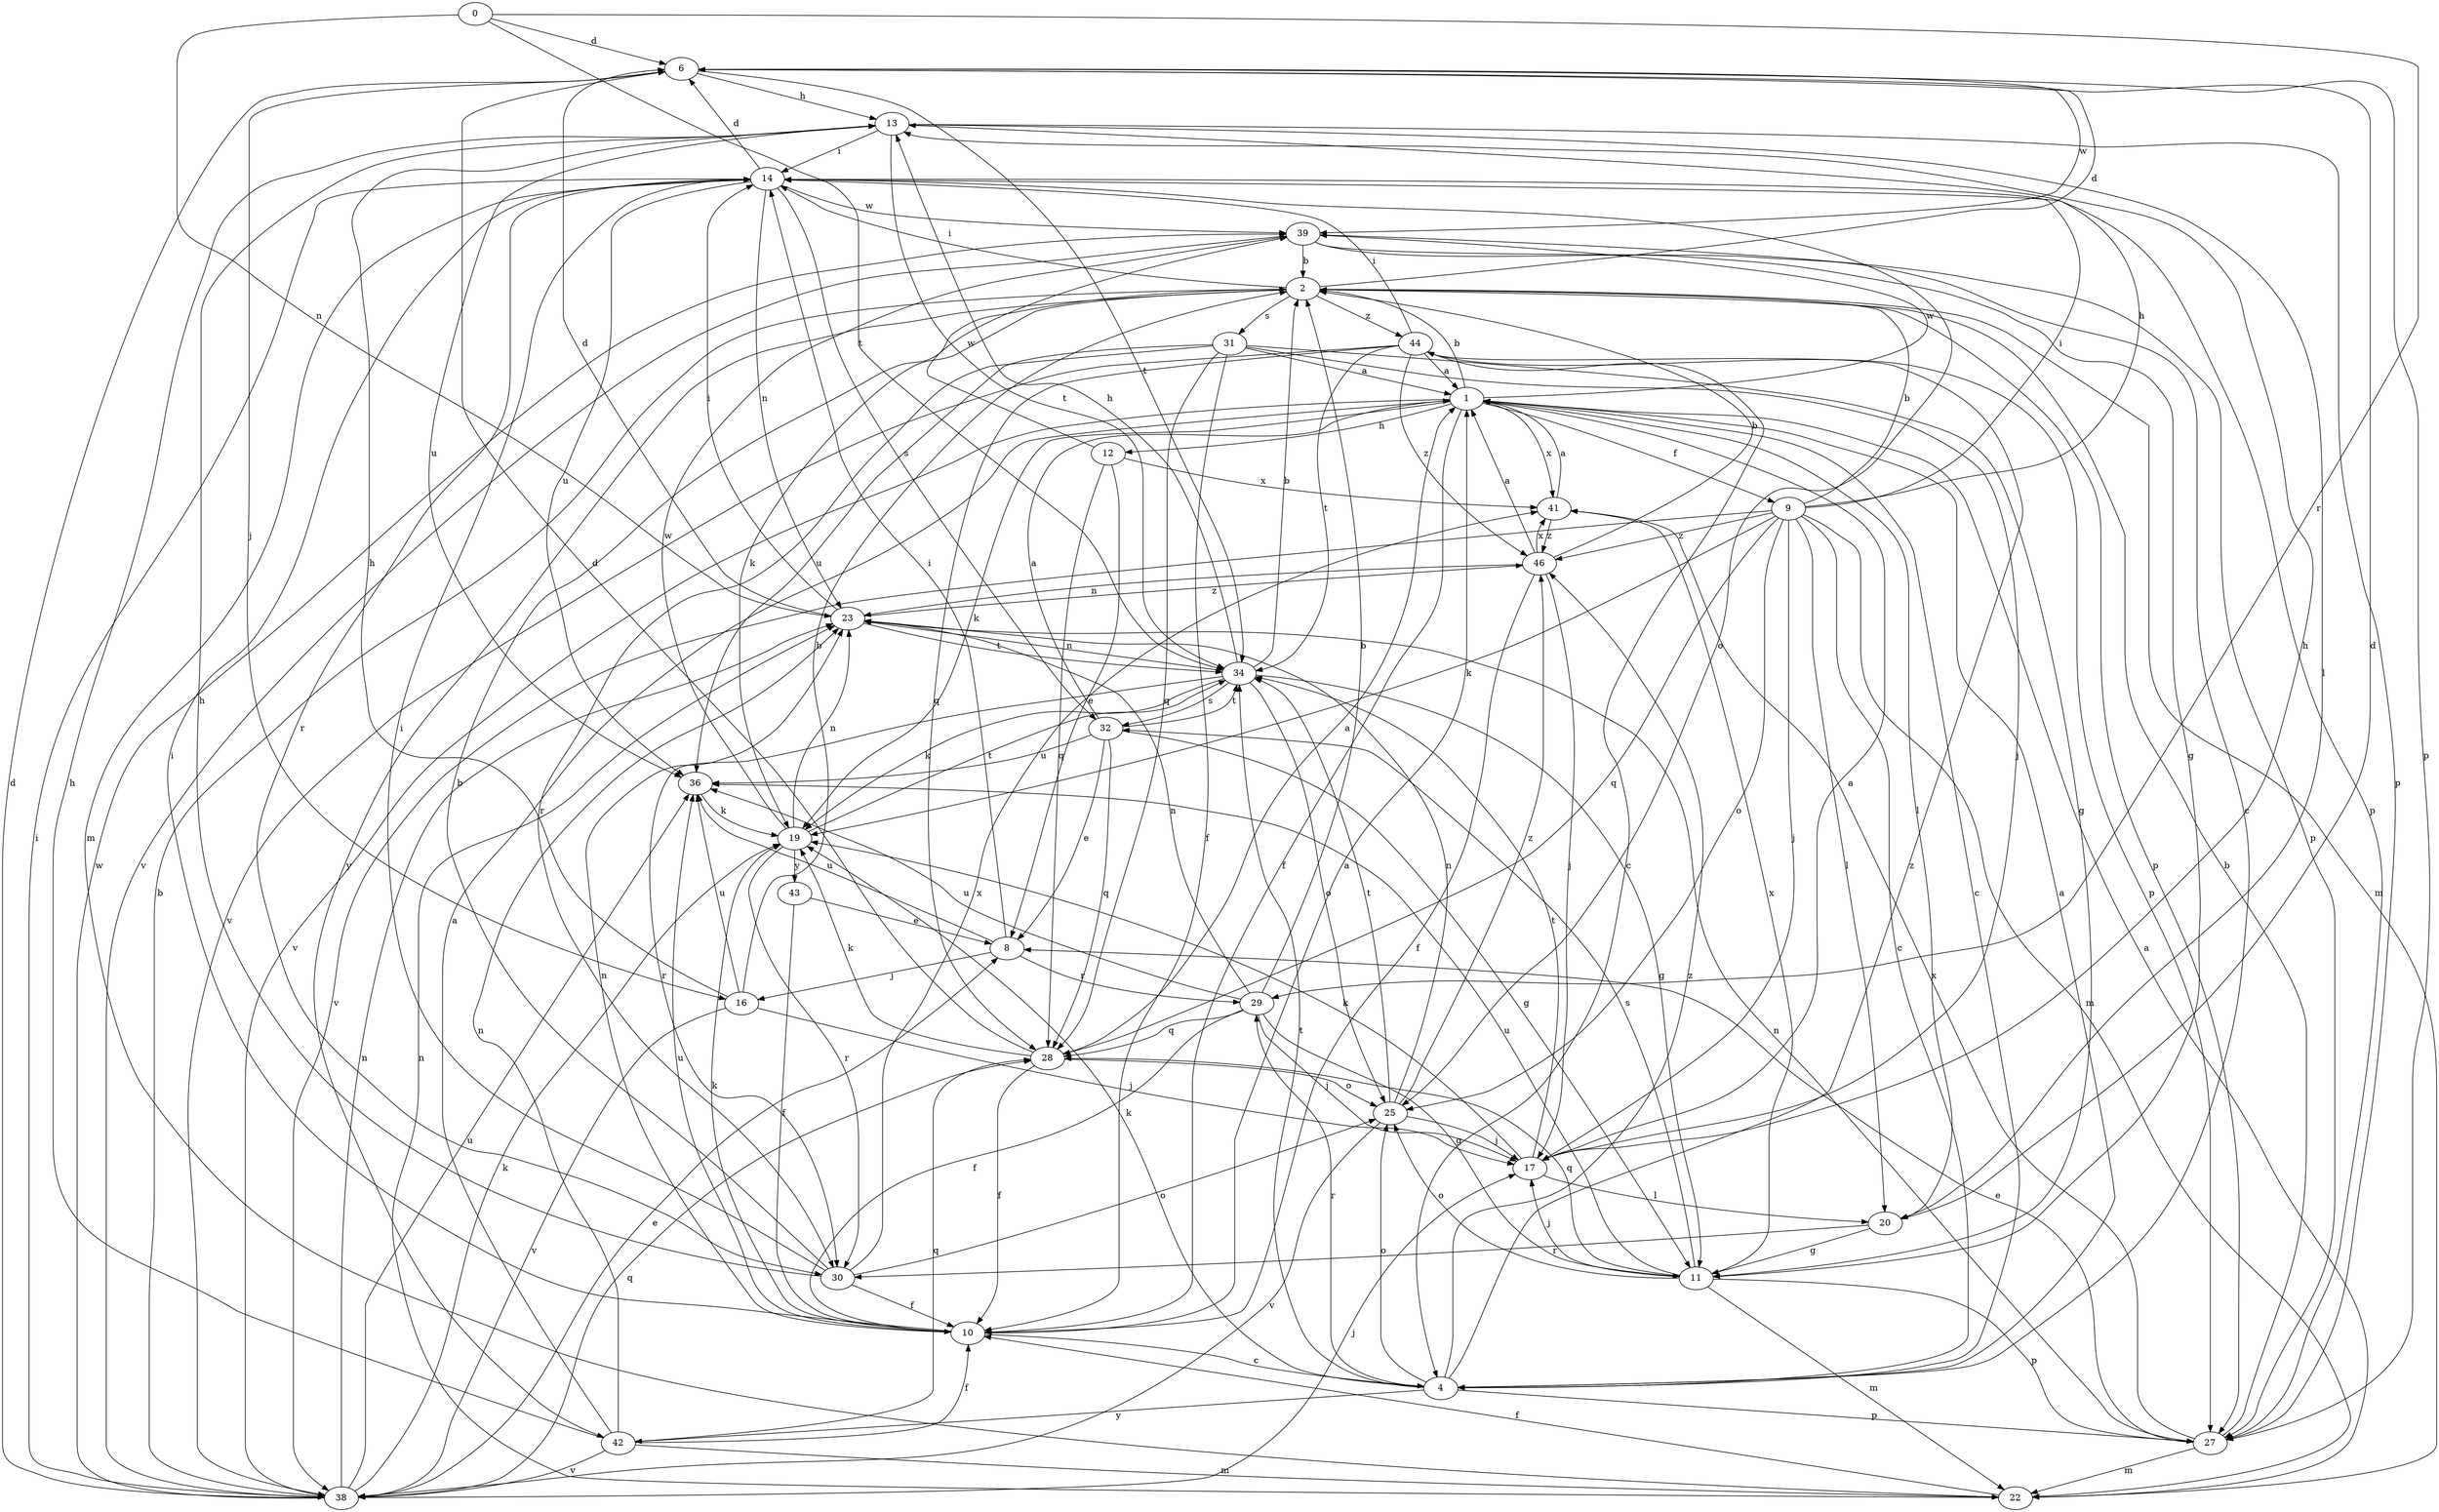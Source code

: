 strict digraph  {
0;
1;
2;
4;
6;
8;
9;
10;
11;
12;
13;
14;
16;
17;
19;
20;
22;
23;
25;
27;
28;
29;
30;
31;
32;
34;
36;
38;
39;
41;
42;
43;
44;
46;
0 -> 6  [label=d];
0 -> 23  [label=n];
0 -> 29  [label=r];
0 -> 34  [label=t];
1 -> 2  [label=b];
1 -> 4  [label=c];
1 -> 9  [label=f];
1 -> 10  [label=f];
1 -> 12  [label=h];
1 -> 19  [label=k];
1 -> 20  [label=l];
1 -> 38  [label=v];
1 -> 39  [label=w];
1 -> 41  [label=x];
2 -> 6  [label=d];
2 -> 14  [label=i];
2 -> 19  [label=k];
2 -> 22  [label=m];
2 -> 27  [label=p];
2 -> 31  [label=s];
2 -> 42  [label=y];
2 -> 44  [label=z];
4 -> 1  [label=a];
4 -> 19  [label=k];
4 -> 25  [label=o];
4 -> 27  [label=p];
4 -> 29  [label=r];
4 -> 34  [label=t];
4 -> 42  [label=y];
4 -> 44  [label=z];
4 -> 46  [label=z];
6 -> 13  [label=h];
6 -> 16  [label=j];
6 -> 27  [label=p];
6 -> 34  [label=t];
6 -> 39  [label=w];
8 -> 14  [label=i];
8 -> 16  [label=j];
8 -> 29  [label=r];
8 -> 36  [label=u];
9 -> 2  [label=b];
9 -> 4  [label=c];
9 -> 13  [label=h];
9 -> 14  [label=i];
9 -> 17  [label=j];
9 -> 19  [label=k];
9 -> 20  [label=l];
9 -> 22  [label=m];
9 -> 25  [label=o];
9 -> 28  [label=q];
9 -> 38  [label=v];
9 -> 46  [label=z];
10 -> 1  [label=a];
10 -> 4  [label=c];
10 -> 14  [label=i];
10 -> 19  [label=k];
10 -> 23  [label=n];
10 -> 36  [label=u];
11 -> 17  [label=j];
11 -> 22  [label=m];
11 -> 25  [label=o];
11 -> 27  [label=p];
11 -> 28  [label=q];
11 -> 32  [label=s];
11 -> 36  [label=u];
11 -> 41  [label=x];
12 -> 8  [label=e];
12 -> 28  [label=q];
12 -> 39  [label=w];
12 -> 41  [label=x];
13 -> 14  [label=i];
13 -> 20  [label=l];
13 -> 27  [label=p];
13 -> 34  [label=t];
13 -> 36  [label=u];
14 -> 6  [label=d];
14 -> 22  [label=m];
14 -> 23  [label=n];
14 -> 25  [label=o];
14 -> 27  [label=p];
14 -> 30  [label=r];
14 -> 32  [label=s];
14 -> 36  [label=u];
14 -> 39  [label=w];
16 -> 2  [label=b];
16 -> 13  [label=h];
16 -> 17  [label=j];
16 -> 36  [label=u];
16 -> 38  [label=v];
17 -> 1  [label=a];
17 -> 13  [label=h];
17 -> 19  [label=k];
17 -> 20  [label=l];
17 -> 34  [label=t];
19 -> 23  [label=n];
19 -> 30  [label=r];
19 -> 34  [label=t];
19 -> 39  [label=w];
19 -> 43  [label=y];
20 -> 6  [label=d];
20 -> 11  [label=g];
20 -> 30  [label=r];
22 -> 1  [label=a];
22 -> 10  [label=f];
22 -> 23  [label=n];
23 -> 6  [label=d];
23 -> 14  [label=i];
23 -> 34  [label=t];
23 -> 46  [label=z];
25 -> 17  [label=j];
25 -> 23  [label=n];
25 -> 34  [label=t];
25 -> 38  [label=v];
25 -> 46  [label=z];
27 -> 2  [label=b];
27 -> 8  [label=e];
27 -> 22  [label=m];
27 -> 23  [label=n];
27 -> 41  [label=x];
28 -> 1  [label=a];
28 -> 6  [label=d];
28 -> 10  [label=f];
28 -> 19  [label=k];
28 -> 25  [label=o];
29 -> 2  [label=b];
29 -> 10  [label=f];
29 -> 11  [label=g];
29 -> 17  [label=j];
29 -> 23  [label=n];
29 -> 28  [label=q];
29 -> 36  [label=u];
30 -> 2  [label=b];
30 -> 10  [label=f];
30 -> 13  [label=h];
30 -> 14  [label=i];
30 -> 25  [label=o];
30 -> 41  [label=x];
31 -> 1  [label=a];
31 -> 10  [label=f];
31 -> 11  [label=g];
31 -> 17  [label=j];
31 -> 28  [label=q];
31 -> 30  [label=r];
31 -> 36  [label=u];
32 -> 1  [label=a];
32 -> 8  [label=e];
32 -> 11  [label=g];
32 -> 28  [label=q];
32 -> 34  [label=t];
32 -> 36  [label=u];
34 -> 2  [label=b];
34 -> 11  [label=g];
34 -> 13  [label=h];
34 -> 19  [label=k];
34 -> 23  [label=n];
34 -> 25  [label=o];
34 -> 30  [label=r];
34 -> 32  [label=s];
36 -> 19  [label=k];
38 -> 2  [label=b];
38 -> 6  [label=d];
38 -> 8  [label=e];
38 -> 14  [label=i];
38 -> 17  [label=j];
38 -> 19  [label=k];
38 -> 23  [label=n];
38 -> 28  [label=q];
38 -> 36  [label=u];
38 -> 39  [label=w];
39 -> 2  [label=b];
39 -> 4  [label=c];
39 -> 11  [label=g];
39 -> 27  [label=p];
39 -> 38  [label=v];
41 -> 1  [label=a];
41 -> 46  [label=z];
42 -> 1  [label=a];
42 -> 10  [label=f];
42 -> 13  [label=h];
42 -> 22  [label=m];
42 -> 23  [label=n];
42 -> 28  [label=q];
42 -> 38  [label=v];
43 -> 8  [label=e];
43 -> 10  [label=f];
44 -> 1  [label=a];
44 -> 4  [label=c];
44 -> 14  [label=i];
44 -> 27  [label=p];
44 -> 28  [label=q];
44 -> 34  [label=t];
44 -> 38  [label=v];
44 -> 46  [label=z];
46 -> 1  [label=a];
46 -> 2  [label=b];
46 -> 10  [label=f];
46 -> 17  [label=j];
46 -> 23  [label=n];
46 -> 41  [label=x];
}
